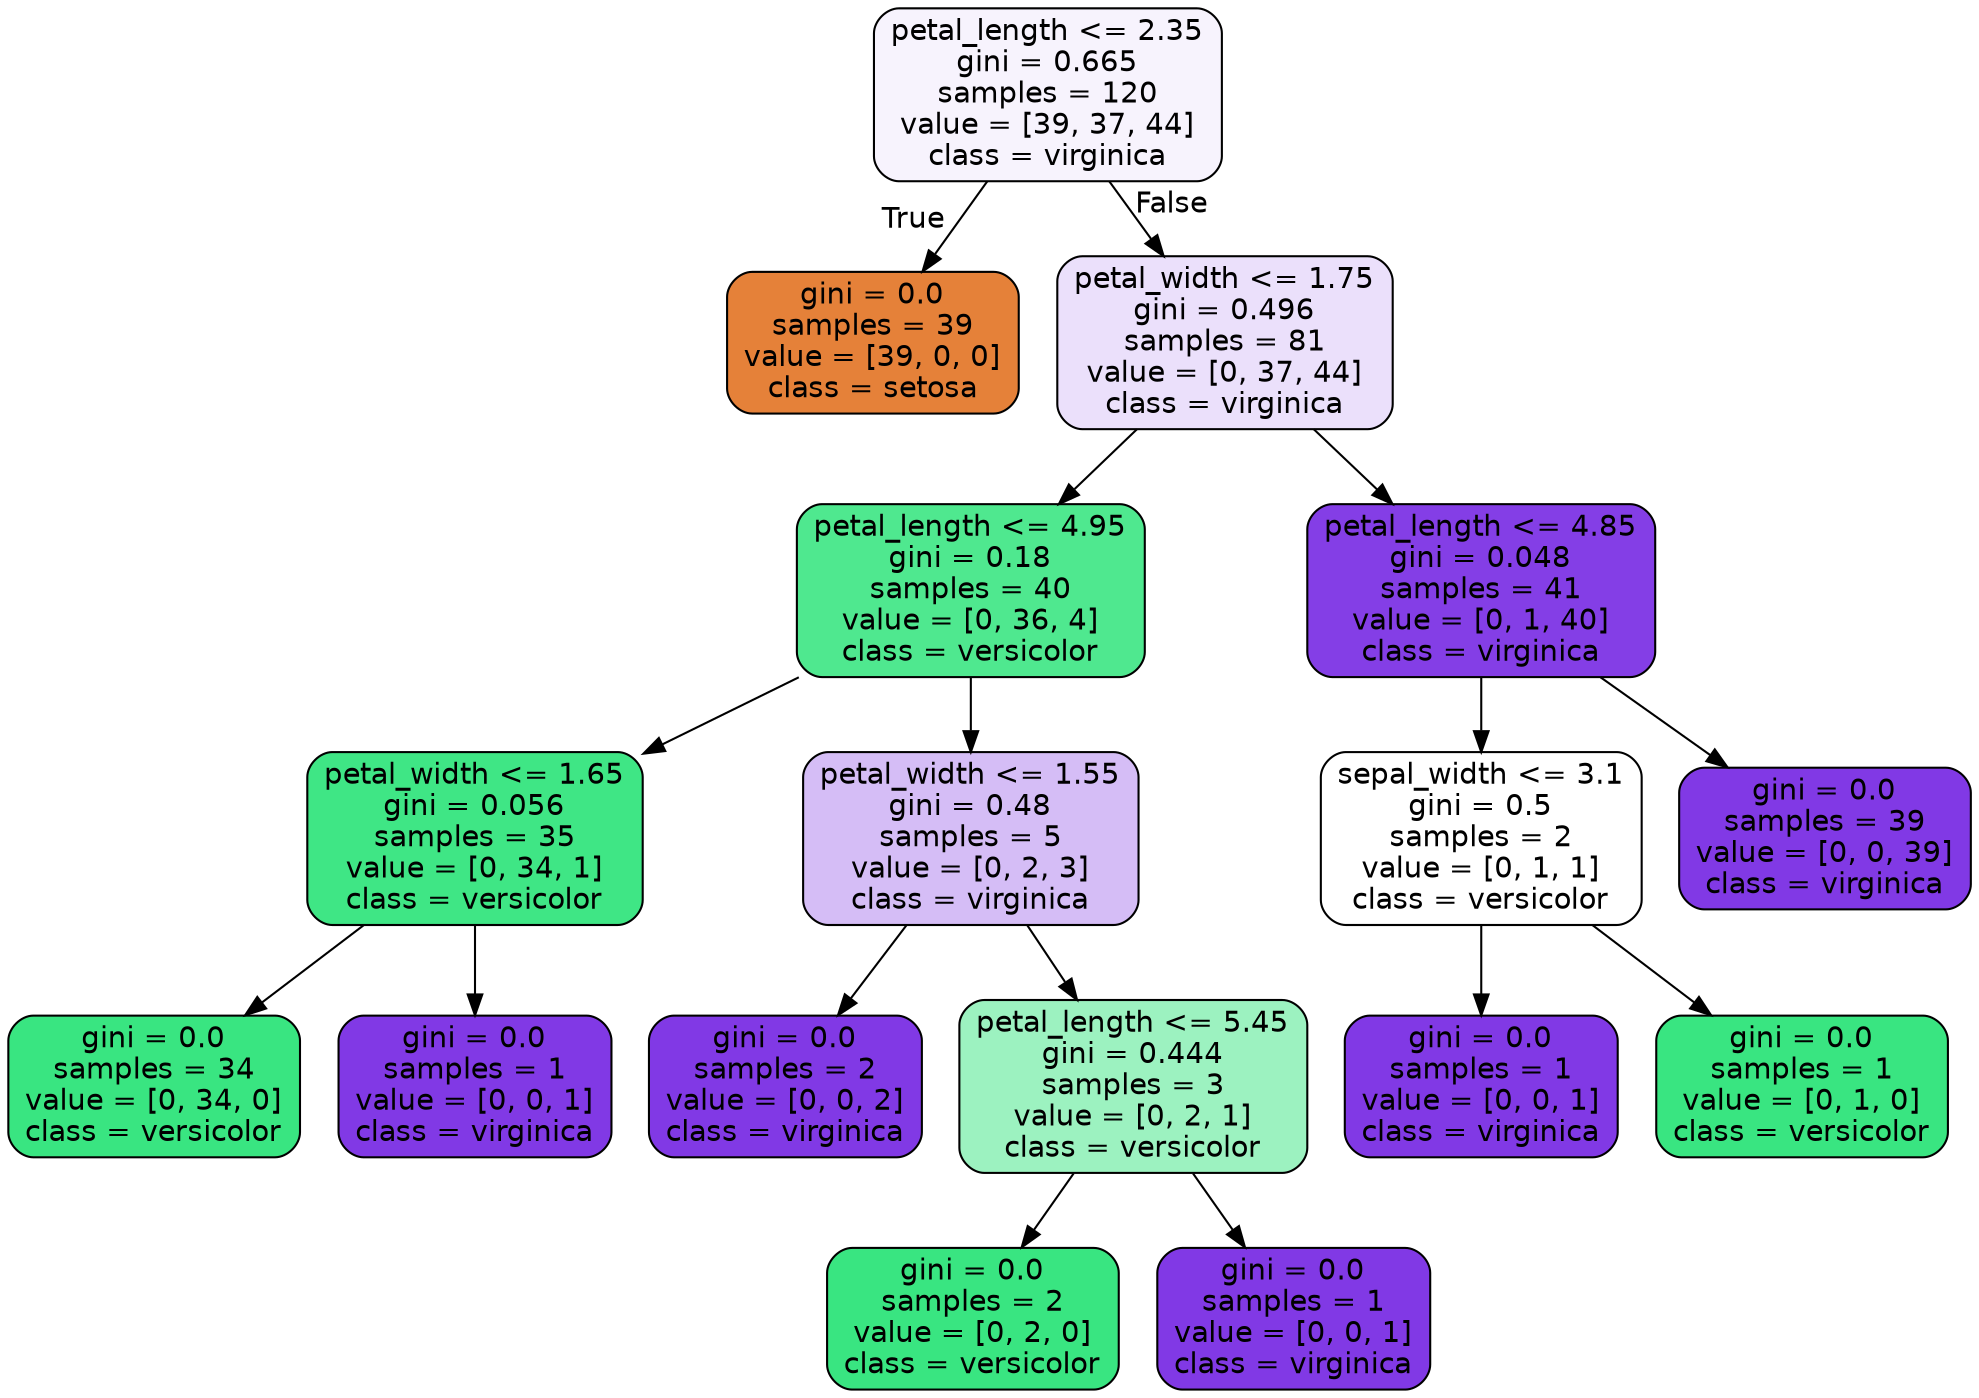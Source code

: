 digraph Tree {
node [shape=box, style="filled, rounded", color="black", fontname="helvetica"] ;
edge [fontname="helvetica"] ;
0 [label="petal_length <= 2.35\ngini = 0.665\nsamples = 120\nvalue = [39, 37, 44]\nclass = virginica", fillcolor="#f7f3fd"] ;
1 [label="gini = 0.0\nsamples = 39\nvalue = [39, 0, 0]\nclass = setosa", fillcolor="#e58139"] ;
0 -> 1 [labeldistance=2.5, labelangle=45, headlabel="True"] ;
2 [label="petal_width <= 1.75\ngini = 0.496\nsamples = 81\nvalue = [0, 37, 44]\nclass = virginica", fillcolor="#ebe0fb"] ;
0 -> 2 [labeldistance=2.5, labelangle=-45, headlabel="False"] ;
3 [label="petal_length <= 4.95\ngini = 0.18\nsamples = 40\nvalue = [0, 36, 4]\nclass = versicolor", fillcolor="#4fe88f"] ;
2 -> 3 ;
4 [label="petal_width <= 1.65\ngini = 0.056\nsamples = 35\nvalue = [0, 34, 1]\nclass = versicolor", fillcolor="#3fe685"] ;
3 -> 4 ;
5 [label="gini = 0.0\nsamples = 34\nvalue = [0, 34, 0]\nclass = versicolor", fillcolor="#39e581"] ;
4 -> 5 ;
6 [label="gini = 0.0\nsamples = 1\nvalue = [0, 0, 1]\nclass = virginica", fillcolor="#8139e5"] ;
4 -> 6 ;
7 [label="petal_width <= 1.55\ngini = 0.48\nsamples = 5\nvalue = [0, 2, 3]\nclass = virginica", fillcolor="#d5bdf6"] ;
3 -> 7 ;
8 [label="gini = 0.0\nsamples = 2\nvalue = [0, 0, 2]\nclass = virginica", fillcolor="#8139e5"] ;
7 -> 8 ;
9 [label="petal_length <= 5.45\ngini = 0.444\nsamples = 3\nvalue = [0, 2, 1]\nclass = versicolor", fillcolor="#9cf2c0"] ;
7 -> 9 ;
10 [label="gini = 0.0\nsamples = 2\nvalue = [0, 2, 0]\nclass = versicolor", fillcolor="#39e581"] ;
9 -> 10 ;
11 [label="gini = 0.0\nsamples = 1\nvalue = [0, 0, 1]\nclass = virginica", fillcolor="#8139e5"] ;
9 -> 11 ;
12 [label="petal_length <= 4.85\ngini = 0.048\nsamples = 41\nvalue = [0, 1, 40]\nclass = virginica", fillcolor="#843ee6"] ;
2 -> 12 ;
13 [label="sepal_width <= 3.1\ngini = 0.5\nsamples = 2\nvalue = [0, 1, 1]\nclass = versicolor", fillcolor="#ffffff"] ;
12 -> 13 ;
14 [label="gini = 0.0\nsamples = 1\nvalue = [0, 0, 1]\nclass = virginica", fillcolor="#8139e5"] ;
13 -> 14 ;
15 [label="gini = 0.0\nsamples = 1\nvalue = [0, 1, 0]\nclass = versicolor", fillcolor="#39e581"] ;
13 -> 15 ;
16 [label="gini = 0.0\nsamples = 39\nvalue = [0, 0, 39]\nclass = virginica", fillcolor="#8139e5"] ;
12 -> 16 ;
}